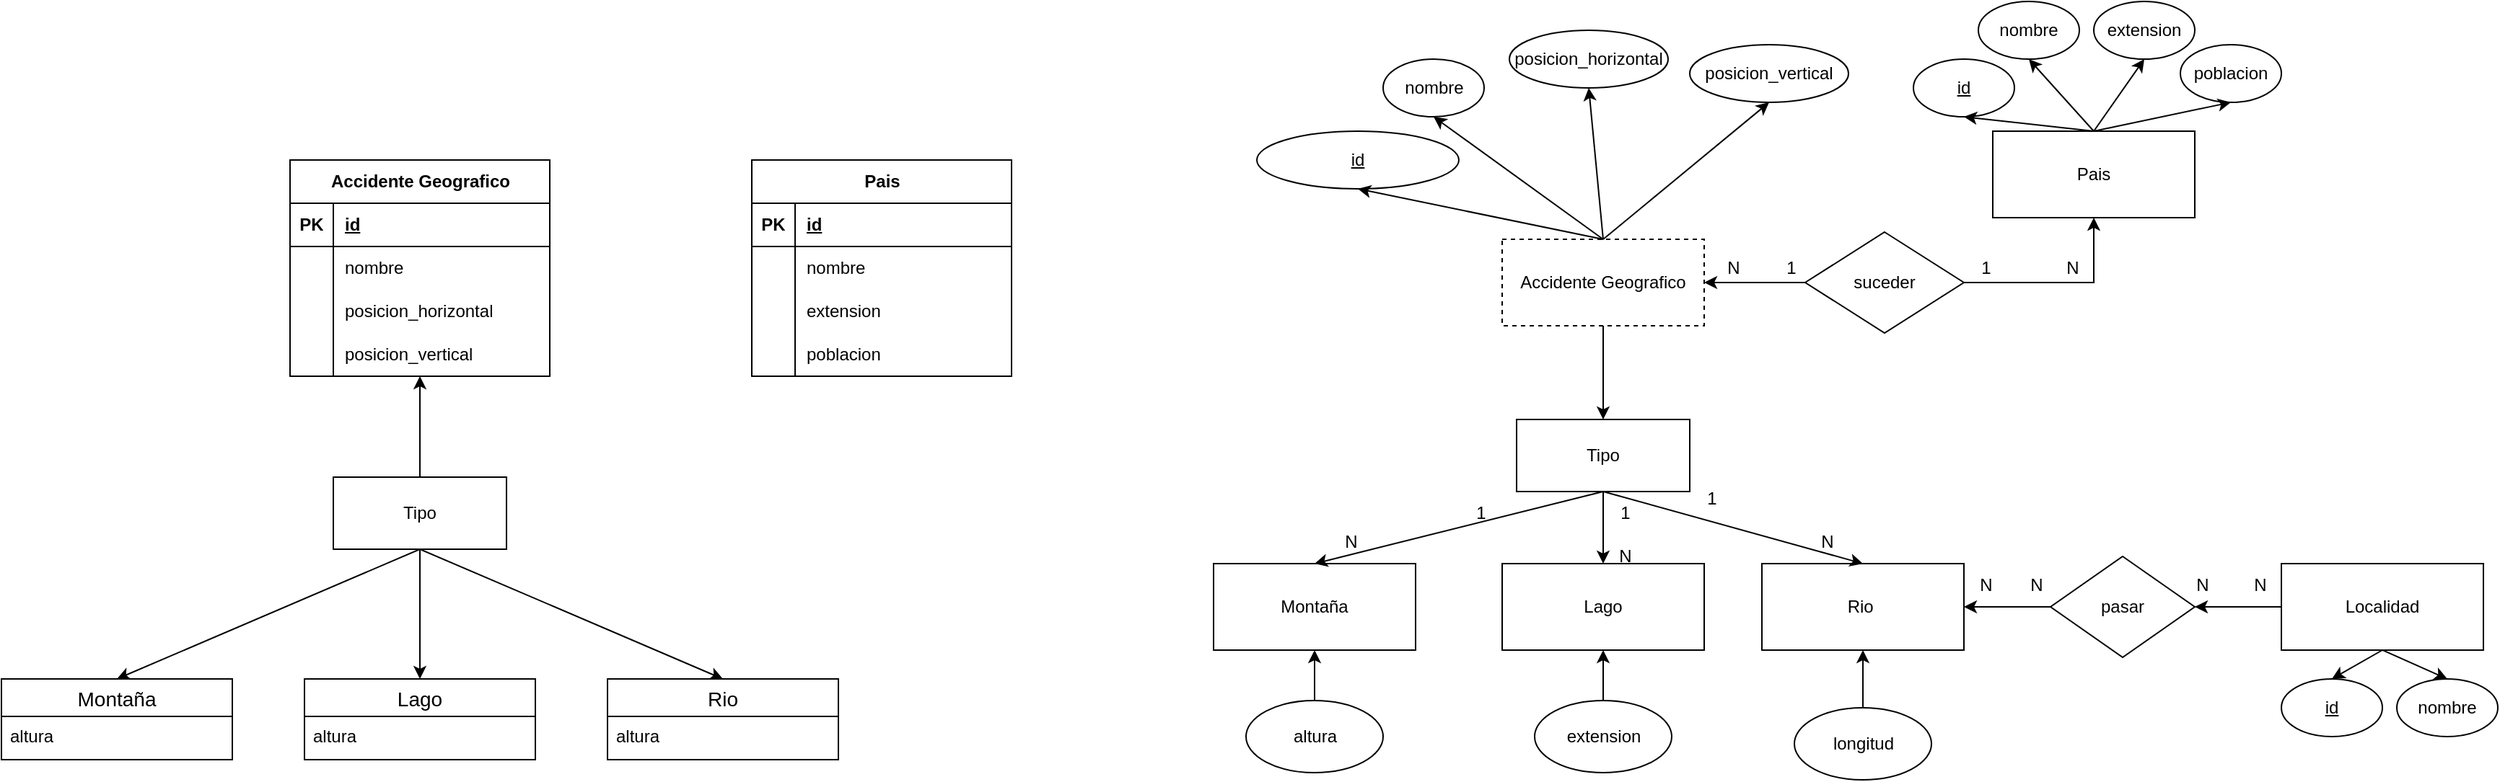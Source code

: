 <mxfile version="22.0.4" type="github">
  <diagram id="R2lEEEUBdFMjLlhIrx00" name="Page-1">
    <mxGraphModel dx="3374" dy="790" grid="1" gridSize="10" guides="1" tooltips="1" connect="1" arrows="1" fold="1" page="1" pageScale="1" pageWidth="850" pageHeight="1100" math="0" shadow="0" extFonts="Permanent Marker^https://fonts.googleapis.com/css?family=Permanent+Marker">
      <root>
        <mxCell id="0" />
        <mxCell id="1" parent="0" />
        <mxCell id="1NhOonn5GkANiXKk_Qiq-1" style="edgeStyle=orthogonalEdgeStyle;rounded=0;orthogonalLoop=1;jettySize=auto;html=1;exitX=0.5;exitY=1;exitDx=0;exitDy=0;entryX=0.5;entryY=0;entryDx=0;entryDy=0;" parent="1" source="4uOpSv_W2-PF2tA6NTpi-1" target="EjmE4dH1lIwyOp4UtHEW-4" edge="1">
          <mxGeometry relative="1" as="geometry" />
        </mxCell>
        <mxCell id="4uOpSv_W2-PF2tA6NTpi-1" value="Accidente Geografico" style="rounded=0;whiteSpace=wrap;html=1;dashed=1;" parent="1" vertex="1">
          <mxGeometry x="160" y="255" width="140" height="60" as="geometry" />
        </mxCell>
        <mxCell id="4uOpSv_W2-PF2tA6NTpi-2" value="Rio&amp;nbsp;" style="rounded=0;whiteSpace=wrap;html=1;" parent="1" vertex="1">
          <mxGeometry x="340" y="480" width="140" height="60" as="geometry" />
        </mxCell>
        <mxCell id="4uOpSv_W2-PF2tA6NTpi-3" value="Montaña" style="rounded=0;whiteSpace=wrap;html=1;" parent="1" vertex="1">
          <mxGeometry x="-40" y="480" width="140" height="60" as="geometry" />
        </mxCell>
        <mxCell id="4uOpSv_W2-PF2tA6NTpi-4" value="Lago" style="rounded=0;whiteSpace=wrap;html=1;" parent="1" vertex="1">
          <mxGeometry x="160" y="480" width="140" height="60" as="geometry" />
        </mxCell>
        <mxCell id="4uOpSv_W2-PF2tA6NTpi-5" value="Pais" style="rounded=0;whiteSpace=wrap;html=1;" parent="1" vertex="1">
          <mxGeometry x="500" y="180" width="140" height="60" as="geometry" />
        </mxCell>
        <mxCell id="tsfNERHpn_VP2_g6AmmE-14" style="edgeStyle=none;rounded=0;orthogonalLoop=1;jettySize=auto;html=1;entryX=0.5;entryY=0;entryDx=0;entryDy=0;exitX=0.5;exitY=1;exitDx=0;exitDy=0;" parent="1" source="4uOpSv_W2-PF2tA6NTpi-6" target="mxg-TxZ9sZ4uAO5AqshJ-2" edge="1">
          <mxGeometry relative="1" as="geometry" />
        </mxCell>
        <mxCell id="tsfNERHpn_VP2_g6AmmE-15" style="edgeStyle=none;rounded=0;orthogonalLoop=1;jettySize=auto;html=1;entryX=0.5;entryY=0;entryDx=0;entryDy=0;exitX=0.5;exitY=1;exitDx=0;exitDy=0;" parent="1" source="4uOpSv_W2-PF2tA6NTpi-6" target="mxg-TxZ9sZ4uAO5AqshJ-11" edge="1">
          <mxGeometry relative="1" as="geometry" />
        </mxCell>
        <mxCell id="EjmE4dH1lIwyOp4UtHEW-14" style="edgeStyle=orthogonalEdgeStyle;rounded=0;orthogonalLoop=1;jettySize=auto;html=1;exitX=0;exitY=0.5;exitDx=0;exitDy=0;entryX=1;entryY=0.5;entryDx=0;entryDy=0;" parent="1" source="4uOpSv_W2-PF2tA6NTpi-6" target="EjmE4dH1lIwyOp4UtHEW-13" edge="1">
          <mxGeometry relative="1" as="geometry" />
        </mxCell>
        <mxCell id="4uOpSv_W2-PF2tA6NTpi-6" value="Localidad" style="rounded=0;whiteSpace=wrap;html=1;" parent="1" vertex="1">
          <mxGeometry x="700" y="480" width="140" height="60" as="geometry" />
        </mxCell>
        <mxCell id="mxg-TxZ9sZ4uAO5AqshJ-1" value="id" style="ellipse;whiteSpace=wrap;html=1;fontStyle=4" parent="1" vertex="1">
          <mxGeometry x="-10" y="180" width="140" height="40" as="geometry" />
        </mxCell>
        <mxCell id="mxg-TxZ9sZ4uAO5AqshJ-2" value="id" style="ellipse;whiteSpace=wrap;html=1;fontStyle=4" parent="1" vertex="1">
          <mxGeometry x="700" y="560" width="70" height="40" as="geometry" />
        </mxCell>
        <mxCell id="F3z6AzstkubYrRuGhhqp-1" value="longitud" style="ellipse;whiteSpace=wrap;html=1;" parent="1" vertex="1">
          <mxGeometry x="362.5" y="580" width="95" height="50" as="geometry" />
        </mxCell>
        <mxCell id="mxg-TxZ9sZ4uAO5AqshJ-4" value="id" style="ellipse;whiteSpace=wrap;html=1;fontStyle=4" parent="1" vertex="1">
          <mxGeometry x="445" y="130" width="70" height="40" as="geometry" />
        </mxCell>
        <mxCell id="F3z6AzstkubYrRuGhhqp-2" value="altura" style="ellipse;whiteSpace=wrap;html=1;" parent="1" vertex="1">
          <mxGeometry x="-17.5" y="575" width="95" height="50" as="geometry" />
        </mxCell>
        <mxCell id="mxg-TxZ9sZ4uAO5AqshJ-5" value="&lt;div&gt;nombre&lt;/div&gt;" style="ellipse;whiteSpace=wrap;html=1;fontStyle=0" parent="1" vertex="1">
          <mxGeometry x="77.5" y="130" width="70" height="40" as="geometry" />
        </mxCell>
        <mxCell id="mxg-TxZ9sZ4uAO5AqshJ-6" value="posicion_horizontal" style="ellipse;whiteSpace=wrap;html=1;fontStyle=0" parent="1" vertex="1">
          <mxGeometry x="165" y="110" width="110" height="40" as="geometry" />
        </mxCell>
        <mxCell id="F3z6AzstkubYrRuGhhqp-3" value="extension" style="ellipse;whiteSpace=wrap;html=1;" parent="1" vertex="1">
          <mxGeometry x="182.5" y="575" width="95" height="50" as="geometry" />
        </mxCell>
        <mxCell id="mxg-TxZ9sZ4uAO5AqshJ-7" value="posicion_vertical" style="ellipse;whiteSpace=wrap;html=1;fontStyle=0" parent="1" vertex="1">
          <mxGeometry x="290" y="120" width="110" height="40" as="geometry" />
        </mxCell>
        <mxCell id="mxg-TxZ9sZ4uAO5AqshJ-8" value="nombre" style="ellipse;whiteSpace=wrap;html=1;fontStyle=0" parent="1" vertex="1">
          <mxGeometry x="490" y="90" width="70" height="40" as="geometry" />
        </mxCell>
        <mxCell id="mxg-TxZ9sZ4uAO5AqshJ-9" value="extension" style="ellipse;whiteSpace=wrap;html=1;fontStyle=0" parent="1" vertex="1">
          <mxGeometry x="570" y="90" width="70" height="40" as="geometry" />
        </mxCell>
        <mxCell id="mxg-TxZ9sZ4uAO5AqshJ-10" value="&lt;div&gt;poblacion&lt;/div&gt;" style="ellipse;whiteSpace=wrap;html=1;fontStyle=0" parent="1" vertex="1">
          <mxGeometry x="630" y="120" width="70" height="40" as="geometry" />
        </mxCell>
        <mxCell id="mxg-TxZ9sZ4uAO5AqshJ-11" value="nombre" style="ellipse;whiteSpace=wrap;html=1;fontStyle=0" parent="1" vertex="1">
          <mxGeometry x="780" y="560" width="70" height="40" as="geometry" />
        </mxCell>
        <mxCell id="mxg-TxZ9sZ4uAO5AqshJ-15" value="suceder" style="rhombus;whiteSpace=wrap;html=1;" parent="1" vertex="1">
          <mxGeometry x="370" y="250" width="110" height="70" as="geometry" />
        </mxCell>
        <mxCell id="mxg-TxZ9sZ4uAO5AqshJ-16" style="edgeStyle=orthogonalEdgeStyle;rounded=0;orthogonalLoop=1;jettySize=auto;html=1;entryX=1;entryY=0.5;entryDx=0;entryDy=0;" parent="1" source="mxg-TxZ9sZ4uAO5AqshJ-15" target="4uOpSv_W2-PF2tA6NTpi-1" edge="1">
          <mxGeometry relative="1" as="geometry" />
        </mxCell>
        <mxCell id="mxg-TxZ9sZ4uAO5AqshJ-17" style="edgeStyle=orthogonalEdgeStyle;rounded=0;orthogonalLoop=1;jettySize=auto;html=1;entryX=0.5;entryY=1;entryDx=0;entryDy=0;" parent="1" source="mxg-TxZ9sZ4uAO5AqshJ-15" target="4uOpSv_W2-PF2tA6NTpi-5" edge="1">
          <mxGeometry relative="1" as="geometry">
            <mxPoint x="512" y="241" as="targetPoint" />
          </mxGeometry>
        </mxCell>
        <mxCell id="mxg-TxZ9sZ4uAO5AqshJ-22" value="&lt;div&gt;N&lt;/div&gt;" style="text;html=1;align=center;verticalAlign=middle;resizable=0;points=[];autosize=1;strokeColor=none;fillColor=none;" parent="1" vertex="1">
          <mxGeometry x="540" y="260" width="30" height="30" as="geometry" />
        </mxCell>
        <mxCell id="tsfNERHpn_VP2_g6AmmE-4" style="rounded=0;orthogonalLoop=1;jettySize=auto;html=1;entryX=0.5;entryY=1;entryDx=0;entryDy=0;exitX=0.5;exitY=0;exitDx=0;exitDy=0;" parent="1" source="F3z6AzstkubYrRuGhhqp-1" target="4uOpSv_W2-PF2tA6NTpi-2" edge="1">
          <mxGeometry relative="1" as="geometry">
            <mxPoint x="-325" y="635" as="sourcePoint" />
            <mxPoint x="-245" y="570" as="targetPoint" />
          </mxGeometry>
        </mxCell>
        <mxCell id="mxg-TxZ9sZ4uAO5AqshJ-24" value="N" style="text;html=1;align=center;verticalAlign=middle;resizable=0;points=[];autosize=1;strokeColor=none;fillColor=none;" parent="1" vertex="1">
          <mxGeometry x="305" y="260" width="30" height="30" as="geometry" />
        </mxCell>
        <mxCell id="tsfNERHpn_VP2_g6AmmE-5" style="rounded=0;orthogonalLoop=1;jettySize=auto;html=1;entryX=0.5;entryY=1;entryDx=0;entryDy=0;exitX=0.5;exitY=0;exitDx=0;exitDy=0;" parent="1" source="F3z6AzstkubYrRuGhhqp-2" target="4uOpSv_W2-PF2tA6NTpi-3" edge="1">
          <mxGeometry relative="1" as="geometry">
            <mxPoint x="-315" y="645" as="sourcePoint" />
            <mxPoint x="75" y="540" as="targetPoint" />
          </mxGeometry>
        </mxCell>
        <mxCell id="tsfNERHpn_VP2_g6AmmE-8" style="rounded=0;orthogonalLoop=1;jettySize=auto;html=1;entryX=0.5;entryY=1;entryDx=0;entryDy=0;exitX=0.5;exitY=0;exitDx=0;exitDy=0;" parent="1" source="F3z6AzstkubYrRuGhhqp-3" target="4uOpSv_W2-PF2tA6NTpi-4" edge="1">
          <mxGeometry relative="1" as="geometry">
            <mxPoint x="-285" y="675" as="sourcePoint" />
            <mxPoint x="-205" y="610" as="targetPoint" />
          </mxGeometry>
        </mxCell>
        <mxCell id="tsfNERHpn_VP2_g6AmmE-19" style="edgeStyle=none;rounded=0;orthogonalLoop=1;jettySize=auto;html=1;entryX=0.5;entryY=1;entryDx=0;entryDy=0;exitX=0.5;exitY=0;exitDx=0;exitDy=0;" parent="1" source="4uOpSv_W2-PF2tA6NTpi-5" target="mxg-TxZ9sZ4uAO5AqshJ-4" edge="1">
          <mxGeometry relative="1" as="geometry">
            <mxPoint x="1080" y="280" as="sourcePoint" />
            <mxPoint x="1080" y="240" as="targetPoint" />
          </mxGeometry>
        </mxCell>
        <mxCell id="tsfNERHpn_VP2_g6AmmE-20" style="edgeStyle=none;rounded=0;orthogonalLoop=1;jettySize=auto;html=1;entryX=0.5;entryY=1;entryDx=0;entryDy=0;exitX=0.5;exitY=0;exitDx=0;exitDy=0;" parent="1" source="4uOpSv_W2-PF2tA6NTpi-5" target="mxg-TxZ9sZ4uAO5AqshJ-8" edge="1">
          <mxGeometry relative="1" as="geometry">
            <mxPoint x="1090" y="290" as="sourcePoint" />
            <mxPoint x="1090" y="250" as="targetPoint" />
          </mxGeometry>
        </mxCell>
        <mxCell id="tsfNERHpn_VP2_g6AmmE-21" style="edgeStyle=none;rounded=0;orthogonalLoop=1;jettySize=auto;html=1;entryX=0.5;entryY=1;entryDx=0;entryDy=0;exitX=0.5;exitY=0;exitDx=0;exitDy=0;" parent="1" source="4uOpSv_W2-PF2tA6NTpi-5" target="mxg-TxZ9sZ4uAO5AqshJ-9" edge="1">
          <mxGeometry relative="1" as="geometry">
            <mxPoint x="1100" y="300" as="sourcePoint" />
            <mxPoint x="1100" y="260" as="targetPoint" />
          </mxGeometry>
        </mxCell>
        <mxCell id="tsfNERHpn_VP2_g6AmmE-22" style="edgeStyle=none;rounded=0;orthogonalLoop=1;jettySize=auto;html=1;entryX=0.5;entryY=1;entryDx=0;entryDy=0;exitX=0.5;exitY=0;exitDx=0;exitDy=0;" parent="1" source="4uOpSv_W2-PF2tA6NTpi-5" target="mxg-TxZ9sZ4uAO5AqshJ-10" edge="1">
          <mxGeometry relative="1" as="geometry">
            <mxPoint x="1110" y="310" as="sourcePoint" />
            <mxPoint x="1110" y="270" as="targetPoint" />
          </mxGeometry>
        </mxCell>
        <mxCell id="tsfNERHpn_VP2_g6AmmE-23" style="edgeStyle=none;rounded=0;orthogonalLoop=1;jettySize=auto;html=1;entryX=0.5;entryY=1;entryDx=0;entryDy=0;exitX=0.5;exitY=0;exitDx=0;exitDy=0;" parent="1" source="4uOpSv_W2-PF2tA6NTpi-1" target="mxg-TxZ9sZ4uAO5AqshJ-1" edge="1">
          <mxGeometry relative="1" as="geometry">
            <mxPoint x="1120" y="320" as="sourcePoint" />
            <mxPoint x="1120" y="280" as="targetPoint" />
          </mxGeometry>
        </mxCell>
        <mxCell id="tsfNERHpn_VP2_g6AmmE-25" style="edgeStyle=none;rounded=0;orthogonalLoop=1;jettySize=auto;html=1;entryX=0.5;entryY=1;entryDx=0;entryDy=0;exitX=0.5;exitY=0;exitDx=0;exitDy=0;" parent="1" source="4uOpSv_W2-PF2tA6NTpi-1" target="mxg-TxZ9sZ4uAO5AqshJ-5" edge="1">
          <mxGeometry relative="1" as="geometry">
            <mxPoint x="580" y="190" as="sourcePoint" />
            <mxPoint x="490" y="180" as="targetPoint" />
          </mxGeometry>
        </mxCell>
        <mxCell id="tsfNERHpn_VP2_g6AmmE-26" style="edgeStyle=none;rounded=0;orthogonalLoop=1;jettySize=auto;html=1;entryX=0.5;entryY=1;entryDx=0;entryDy=0;exitX=0.5;exitY=0;exitDx=0;exitDy=0;" parent="1" source="4uOpSv_W2-PF2tA6NTpi-1" target="mxg-TxZ9sZ4uAO5AqshJ-6" edge="1">
          <mxGeometry relative="1" as="geometry">
            <mxPoint x="590" y="200" as="sourcePoint" />
            <mxPoint x="500" y="190" as="targetPoint" />
          </mxGeometry>
        </mxCell>
        <mxCell id="tsfNERHpn_VP2_g6AmmE-28" style="edgeStyle=none;rounded=0;orthogonalLoop=1;jettySize=auto;html=1;entryX=0.5;entryY=1;entryDx=0;entryDy=0;exitX=0.5;exitY=0;exitDx=0;exitDy=0;" parent="1" source="4uOpSv_W2-PF2tA6NTpi-1" target="mxg-TxZ9sZ4uAO5AqshJ-7" edge="1">
          <mxGeometry relative="1" as="geometry">
            <mxPoint x="600" y="210" as="sourcePoint" />
            <mxPoint x="510" y="200" as="targetPoint" />
          </mxGeometry>
        </mxCell>
        <mxCell id="tsfNERHpn_VP2_g6AmmE-30" style="edgeStyle=none;rounded=0;orthogonalLoop=1;jettySize=auto;html=1;entryX=0.5;entryY=0;entryDx=0;entryDy=0;exitX=0.5;exitY=1;exitDx=0;exitDy=0;" parent="1" source="EjmE4dH1lIwyOp4UtHEW-4" target="4uOpSv_W2-PF2tA6NTpi-4" edge="1">
          <mxGeometry relative="1" as="geometry">
            <mxPoint x="230" y="440" as="sourcePoint" />
            <mxPoint x="470" y="490" as="targetPoint" />
          </mxGeometry>
        </mxCell>
        <mxCell id="CtJAn5GtwlayB9QE_s33-6" value="N" style="text;html=1;align=center;verticalAlign=middle;resizable=0;points=[];autosize=1;strokeColor=none;fillColor=none;" parent="1" vertex="1">
          <mxGeometry x="40" y="450" width="30" height="30" as="geometry" />
        </mxCell>
        <mxCell id="CtJAn5GtwlayB9QE_s33-7" value="N" style="text;html=1;align=center;verticalAlign=middle;resizable=0;points=[];autosize=1;strokeColor=none;fillColor=none;" parent="1" vertex="1">
          <mxGeometry x="230" y="460" width="30" height="30" as="geometry" />
        </mxCell>
        <mxCell id="CtJAn5GtwlayB9QE_s33-8" value="N" style="text;html=1;align=center;verticalAlign=middle;resizable=0;points=[];autosize=1;strokeColor=none;fillColor=none;" parent="1" vertex="1">
          <mxGeometry x="370" y="450" width="30" height="30" as="geometry" />
        </mxCell>
        <mxCell id="CtJAn5GtwlayB9QE_s33-9" value="1" style="text;html=1;align=center;verticalAlign=middle;resizable=0;points=[];autosize=1;strokeColor=none;fillColor=none;" parent="1" vertex="1">
          <mxGeometry x="480" y="260" width="30" height="30" as="geometry" />
        </mxCell>
        <mxCell id="CtJAn5GtwlayB9QE_s33-10" value="1" style="text;html=1;align=center;verticalAlign=middle;resizable=0;points=[];autosize=1;strokeColor=none;fillColor=none;" parent="1" vertex="1">
          <mxGeometry x="345" y="260" width="30" height="30" as="geometry" />
        </mxCell>
        <mxCell id="CtJAn5GtwlayB9QE_s33-12" value="1" style="text;html=1;align=center;verticalAlign=middle;resizable=0;points=[];autosize=1;strokeColor=none;fillColor=none;" parent="1" vertex="1">
          <mxGeometry x="130" y="430" width="30" height="30" as="geometry" />
        </mxCell>
        <mxCell id="I-bC4B51rT9jSOVttmfx-5" value="1" style="text;html=1;align=center;verticalAlign=middle;resizable=0;points=[];autosize=1;strokeColor=none;fillColor=none;" parent="1" vertex="1">
          <mxGeometry x="230" y="430" width="30" height="30" as="geometry" />
        </mxCell>
        <mxCell id="I-bC4B51rT9jSOVttmfx-6" value="1" style="text;html=1;align=center;verticalAlign=middle;resizable=0;points=[];autosize=1;strokeColor=none;fillColor=none;" parent="1" vertex="1">
          <mxGeometry x="290" y="420" width="30" height="30" as="geometry" />
        </mxCell>
        <mxCell id="EjmE4dH1lIwyOp4UtHEW-7" style="rounded=0;orthogonalLoop=1;jettySize=auto;html=1;exitX=0.5;exitY=1;exitDx=0;exitDy=0;entryX=0.5;entryY=0;entryDx=0;entryDy=0;" parent="1" source="EjmE4dH1lIwyOp4UtHEW-4" target="4uOpSv_W2-PF2tA6NTpi-2" edge="1">
          <mxGeometry relative="1" as="geometry" />
        </mxCell>
        <mxCell id="EjmE4dH1lIwyOp4UtHEW-8" style="rounded=0;orthogonalLoop=1;jettySize=auto;html=1;entryX=0.5;entryY=0;entryDx=0;entryDy=0;exitX=0.5;exitY=1;exitDx=0;exitDy=0;" parent="1" source="EjmE4dH1lIwyOp4UtHEW-4" target="4uOpSv_W2-PF2tA6NTpi-3" edge="1">
          <mxGeometry relative="1" as="geometry">
            <mxPoint x="90" y="460" as="targetPoint" />
          </mxGeometry>
        </mxCell>
        <mxCell id="EjmE4dH1lIwyOp4UtHEW-4" value="Tipo" style="rounded=0;whiteSpace=wrap;html=1;" parent="1" vertex="1">
          <mxGeometry x="170" y="380" width="120" height="50" as="geometry" />
        </mxCell>
        <mxCell id="EjmE4dH1lIwyOp4UtHEW-15" value="" style="edgeStyle=orthogonalEdgeStyle;rounded=0;orthogonalLoop=1;jettySize=auto;html=1;" parent="1" source="EjmE4dH1lIwyOp4UtHEW-13" target="4uOpSv_W2-PF2tA6NTpi-2" edge="1">
          <mxGeometry relative="1" as="geometry" />
        </mxCell>
        <mxCell id="EjmE4dH1lIwyOp4UtHEW-13" value="pasar" style="rhombus;whiteSpace=wrap;html=1;" parent="1" vertex="1">
          <mxGeometry x="540" y="475" width="100" height="70" as="geometry" />
        </mxCell>
        <mxCell id="EjmE4dH1lIwyOp4UtHEW-16" value="&lt;div&gt;N&lt;/div&gt;" style="text;html=1;align=center;verticalAlign=middle;resizable=0;points=[];autosize=1;strokeColor=none;fillColor=none;" parent="1" vertex="1">
          <mxGeometry x="480" y="480" width="30" height="30" as="geometry" />
        </mxCell>
        <mxCell id="EjmE4dH1lIwyOp4UtHEW-17" value="&lt;div&gt;N&lt;/div&gt;" style="text;html=1;align=center;verticalAlign=middle;resizable=0;points=[];autosize=1;strokeColor=none;fillColor=none;" parent="1" vertex="1">
          <mxGeometry x="515" y="480" width="30" height="30" as="geometry" />
        </mxCell>
        <mxCell id="EjmE4dH1lIwyOp4UtHEW-18" value="&lt;div&gt;N&lt;/div&gt;" style="text;html=1;align=center;verticalAlign=middle;resizable=0;points=[];autosize=1;strokeColor=none;fillColor=none;" parent="1" vertex="1">
          <mxGeometry x="670" y="480" width="30" height="30" as="geometry" />
        </mxCell>
        <mxCell id="EjmE4dH1lIwyOp4UtHEW-19" value="&lt;div&gt;N&lt;/div&gt;" style="text;html=1;align=center;verticalAlign=middle;resizable=0;points=[];autosize=1;strokeColor=none;fillColor=none;" parent="1" vertex="1">
          <mxGeometry x="630" y="480" width="30" height="30" as="geometry" />
        </mxCell>
        <mxCell id="SAZRf4_hv-ju8Bly9uFy-1" value="Accidente Geografico" style="shape=table;startSize=30;container=1;collapsible=1;childLayout=tableLayout;fixedRows=1;rowLines=0;fontStyle=1;align=center;resizeLast=1;html=1;" vertex="1" parent="1">
          <mxGeometry x="-680" y="200" width="180" height="150" as="geometry" />
        </mxCell>
        <mxCell id="SAZRf4_hv-ju8Bly9uFy-2" value="" style="shape=tableRow;horizontal=0;startSize=0;swimlaneHead=0;swimlaneBody=0;fillColor=none;collapsible=0;dropTarget=0;points=[[0,0.5],[1,0.5]];portConstraint=eastwest;top=0;left=0;right=0;bottom=1;" vertex="1" parent="SAZRf4_hv-ju8Bly9uFy-1">
          <mxGeometry y="30" width="180" height="30" as="geometry" />
        </mxCell>
        <mxCell id="SAZRf4_hv-ju8Bly9uFy-3" value="PK" style="shape=partialRectangle;connectable=0;fillColor=none;top=0;left=0;bottom=0;right=0;fontStyle=1;overflow=hidden;whiteSpace=wrap;html=1;" vertex="1" parent="SAZRf4_hv-ju8Bly9uFy-2">
          <mxGeometry width="30" height="30" as="geometry">
            <mxRectangle width="30" height="30" as="alternateBounds" />
          </mxGeometry>
        </mxCell>
        <mxCell id="SAZRf4_hv-ju8Bly9uFy-4" value="id" style="shape=partialRectangle;connectable=0;fillColor=none;top=0;left=0;bottom=0;right=0;align=left;spacingLeft=6;fontStyle=5;overflow=hidden;whiteSpace=wrap;html=1;" vertex="1" parent="SAZRf4_hv-ju8Bly9uFy-2">
          <mxGeometry x="30" width="150" height="30" as="geometry">
            <mxRectangle width="150" height="30" as="alternateBounds" />
          </mxGeometry>
        </mxCell>
        <mxCell id="SAZRf4_hv-ju8Bly9uFy-5" value="" style="shape=tableRow;horizontal=0;startSize=0;swimlaneHead=0;swimlaneBody=0;fillColor=none;collapsible=0;dropTarget=0;points=[[0,0.5],[1,0.5]];portConstraint=eastwest;top=0;left=0;right=0;bottom=0;" vertex="1" parent="SAZRf4_hv-ju8Bly9uFy-1">
          <mxGeometry y="60" width="180" height="30" as="geometry" />
        </mxCell>
        <mxCell id="SAZRf4_hv-ju8Bly9uFy-6" value="" style="shape=partialRectangle;connectable=0;fillColor=none;top=0;left=0;bottom=0;right=0;editable=1;overflow=hidden;whiteSpace=wrap;html=1;" vertex="1" parent="SAZRf4_hv-ju8Bly9uFy-5">
          <mxGeometry width="30" height="30" as="geometry">
            <mxRectangle width="30" height="30" as="alternateBounds" />
          </mxGeometry>
        </mxCell>
        <mxCell id="SAZRf4_hv-ju8Bly9uFy-7" value="nombre" style="shape=partialRectangle;connectable=0;fillColor=none;top=0;left=0;bottom=0;right=0;align=left;spacingLeft=6;overflow=hidden;whiteSpace=wrap;html=1;" vertex="1" parent="SAZRf4_hv-ju8Bly9uFy-5">
          <mxGeometry x="30" width="150" height="30" as="geometry">
            <mxRectangle width="150" height="30" as="alternateBounds" />
          </mxGeometry>
        </mxCell>
        <mxCell id="SAZRf4_hv-ju8Bly9uFy-8" value="" style="shape=tableRow;horizontal=0;startSize=0;swimlaneHead=0;swimlaneBody=0;fillColor=none;collapsible=0;dropTarget=0;points=[[0,0.5],[1,0.5]];portConstraint=eastwest;top=0;left=0;right=0;bottom=0;" vertex="1" parent="SAZRf4_hv-ju8Bly9uFy-1">
          <mxGeometry y="90" width="180" height="30" as="geometry" />
        </mxCell>
        <mxCell id="SAZRf4_hv-ju8Bly9uFy-9" value="" style="shape=partialRectangle;connectable=0;fillColor=none;top=0;left=0;bottom=0;right=0;editable=1;overflow=hidden;whiteSpace=wrap;html=1;" vertex="1" parent="SAZRf4_hv-ju8Bly9uFy-8">
          <mxGeometry width="30" height="30" as="geometry">
            <mxRectangle width="30" height="30" as="alternateBounds" />
          </mxGeometry>
        </mxCell>
        <mxCell id="SAZRf4_hv-ju8Bly9uFy-10" value="posicion_horizontal" style="shape=partialRectangle;connectable=0;fillColor=none;top=0;left=0;bottom=0;right=0;align=left;spacingLeft=6;overflow=hidden;whiteSpace=wrap;html=1;" vertex="1" parent="SAZRf4_hv-ju8Bly9uFy-8">
          <mxGeometry x="30" width="150" height="30" as="geometry">
            <mxRectangle width="150" height="30" as="alternateBounds" />
          </mxGeometry>
        </mxCell>
        <mxCell id="SAZRf4_hv-ju8Bly9uFy-11" value="" style="shape=tableRow;horizontal=0;startSize=0;swimlaneHead=0;swimlaneBody=0;fillColor=none;collapsible=0;dropTarget=0;points=[[0,0.5],[1,0.5]];portConstraint=eastwest;top=0;left=0;right=0;bottom=0;" vertex="1" parent="SAZRf4_hv-ju8Bly9uFy-1">
          <mxGeometry y="120" width="180" height="30" as="geometry" />
        </mxCell>
        <mxCell id="SAZRf4_hv-ju8Bly9uFy-12" value="" style="shape=partialRectangle;connectable=0;fillColor=none;top=0;left=0;bottom=0;right=0;editable=1;overflow=hidden;whiteSpace=wrap;html=1;" vertex="1" parent="SAZRf4_hv-ju8Bly9uFy-11">
          <mxGeometry width="30" height="30" as="geometry">
            <mxRectangle width="30" height="30" as="alternateBounds" />
          </mxGeometry>
        </mxCell>
        <mxCell id="SAZRf4_hv-ju8Bly9uFy-13" value="posicion_vertical" style="shape=partialRectangle;connectable=0;fillColor=none;top=0;left=0;bottom=0;right=0;align=left;spacingLeft=6;overflow=hidden;whiteSpace=wrap;html=1;" vertex="1" parent="SAZRf4_hv-ju8Bly9uFy-11">
          <mxGeometry x="30" width="150" height="30" as="geometry">
            <mxRectangle width="150" height="30" as="alternateBounds" />
          </mxGeometry>
        </mxCell>
        <mxCell id="SAZRf4_hv-ju8Bly9uFy-14" value="Pais" style="shape=table;startSize=30;container=1;collapsible=1;childLayout=tableLayout;fixedRows=1;rowLines=0;fontStyle=1;align=center;resizeLast=1;html=1;" vertex="1" parent="1">
          <mxGeometry x="-360" y="200" width="180" height="150" as="geometry" />
        </mxCell>
        <mxCell id="SAZRf4_hv-ju8Bly9uFy-15" value="" style="shape=tableRow;horizontal=0;startSize=0;swimlaneHead=0;swimlaneBody=0;fillColor=none;collapsible=0;dropTarget=0;points=[[0,0.5],[1,0.5]];portConstraint=eastwest;top=0;left=0;right=0;bottom=1;" vertex="1" parent="SAZRf4_hv-ju8Bly9uFy-14">
          <mxGeometry y="30" width="180" height="30" as="geometry" />
        </mxCell>
        <mxCell id="SAZRf4_hv-ju8Bly9uFy-16" value="PK" style="shape=partialRectangle;connectable=0;fillColor=none;top=0;left=0;bottom=0;right=0;fontStyle=1;overflow=hidden;whiteSpace=wrap;html=1;" vertex="1" parent="SAZRf4_hv-ju8Bly9uFy-15">
          <mxGeometry width="30" height="30" as="geometry">
            <mxRectangle width="30" height="30" as="alternateBounds" />
          </mxGeometry>
        </mxCell>
        <mxCell id="SAZRf4_hv-ju8Bly9uFy-17" value="id" style="shape=partialRectangle;connectable=0;fillColor=none;top=0;left=0;bottom=0;right=0;align=left;spacingLeft=6;fontStyle=5;overflow=hidden;whiteSpace=wrap;html=1;" vertex="1" parent="SAZRf4_hv-ju8Bly9uFy-15">
          <mxGeometry x="30" width="150" height="30" as="geometry">
            <mxRectangle width="150" height="30" as="alternateBounds" />
          </mxGeometry>
        </mxCell>
        <mxCell id="SAZRf4_hv-ju8Bly9uFy-18" value="" style="shape=tableRow;horizontal=0;startSize=0;swimlaneHead=0;swimlaneBody=0;fillColor=none;collapsible=0;dropTarget=0;points=[[0,0.5],[1,0.5]];portConstraint=eastwest;top=0;left=0;right=0;bottom=0;" vertex="1" parent="SAZRf4_hv-ju8Bly9uFy-14">
          <mxGeometry y="60" width="180" height="30" as="geometry" />
        </mxCell>
        <mxCell id="SAZRf4_hv-ju8Bly9uFy-19" value="" style="shape=partialRectangle;connectable=0;fillColor=none;top=0;left=0;bottom=0;right=0;editable=1;overflow=hidden;whiteSpace=wrap;html=1;" vertex="1" parent="SAZRf4_hv-ju8Bly9uFy-18">
          <mxGeometry width="30" height="30" as="geometry">
            <mxRectangle width="30" height="30" as="alternateBounds" />
          </mxGeometry>
        </mxCell>
        <mxCell id="SAZRf4_hv-ju8Bly9uFy-20" value="nombre" style="shape=partialRectangle;connectable=0;fillColor=none;top=0;left=0;bottom=0;right=0;align=left;spacingLeft=6;overflow=hidden;whiteSpace=wrap;html=1;" vertex="1" parent="SAZRf4_hv-ju8Bly9uFy-18">
          <mxGeometry x="30" width="150" height="30" as="geometry">
            <mxRectangle width="150" height="30" as="alternateBounds" />
          </mxGeometry>
        </mxCell>
        <mxCell id="SAZRf4_hv-ju8Bly9uFy-21" value="" style="shape=tableRow;horizontal=0;startSize=0;swimlaneHead=0;swimlaneBody=0;fillColor=none;collapsible=0;dropTarget=0;points=[[0,0.5],[1,0.5]];portConstraint=eastwest;top=0;left=0;right=0;bottom=0;" vertex="1" parent="SAZRf4_hv-ju8Bly9uFy-14">
          <mxGeometry y="90" width="180" height="30" as="geometry" />
        </mxCell>
        <mxCell id="SAZRf4_hv-ju8Bly9uFy-22" value="" style="shape=partialRectangle;connectable=0;fillColor=none;top=0;left=0;bottom=0;right=0;editable=1;overflow=hidden;whiteSpace=wrap;html=1;" vertex="1" parent="SAZRf4_hv-ju8Bly9uFy-21">
          <mxGeometry width="30" height="30" as="geometry">
            <mxRectangle width="30" height="30" as="alternateBounds" />
          </mxGeometry>
        </mxCell>
        <mxCell id="SAZRf4_hv-ju8Bly9uFy-23" value="extension" style="shape=partialRectangle;connectable=0;fillColor=none;top=0;left=0;bottom=0;right=0;align=left;spacingLeft=6;overflow=hidden;whiteSpace=wrap;html=1;" vertex="1" parent="SAZRf4_hv-ju8Bly9uFy-21">
          <mxGeometry x="30" width="150" height="30" as="geometry">
            <mxRectangle width="150" height="30" as="alternateBounds" />
          </mxGeometry>
        </mxCell>
        <mxCell id="SAZRf4_hv-ju8Bly9uFy-24" value="" style="shape=tableRow;horizontal=0;startSize=0;swimlaneHead=0;swimlaneBody=0;fillColor=none;collapsible=0;dropTarget=0;points=[[0,0.5],[1,0.5]];portConstraint=eastwest;top=0;left=0;right=0;bottom=0;" vertex="1" parent="SAZRf4_hv-ju8Bly9uFy-14">
          <mxGeometry y="120" width="180" height="30" as="geometry" />
        </mxCell>
        <mxCell id="SAZRf4_hv-ju8Bly9uFy-25" value="" style="shape=partialRectangle;connectable=0;fillColor=none;top=0;left=0;bottom=0;right=0;editable=1;overflow=hidden;whiteSpace=wrap;html=1;" vertex="1" parent="SAZRf4_hv-ju8Bly9uFy-24">
          <mxGeometry width="30" height="30" as="geometry">
            <mxRectangle width="30" height="30" as="alternateBounds" />
          </mxGeometry>
        </mxCell>
        <mxCell id="SAZRf4_hv-ju8Bly9uFy-26" value="poblacion" style="shape=partialRectangle;connectable=0;fillColor=none;top=0;left=0;bottom=0;right=0;align=left;spacingLeft=6;overflow=hidden;whiteSpace=wrap;html=1;" vertex="1" parent="SAZRf4_hv-ju8Bly9uFy-24">
          <mxGeometry x="30" width="150" height="30" as="geometry">
            <mxRectangle width="150" height="30" as="alternateBounds" />
          </mxGeometry>
        </mxCell>
        <mxCell id="SAZRf4_hv-ju8Bly9uFy-53" style="rounded=0;orthogonalLoop=1;jettySize=auto;html=1;exitX=0.5;exitY=1;exitDx=0;exitDy=0;entryX=0.5;entryY=0;entryDx=0;entryDy=0;" edge="1" parent="1" source="SAZRf4_hv-ju8Bly9uFy-27" target="SAZRf4_hv-ju8Bly9uFy-41">
          <mxGeometry relative="1" as="geometry" />
        </mxCell>
        <mxCell id="SAZRf4_hv-ju8Bly9uFy-54" style="edgeStyle=orthogonalEdgeStyle;rounded=0;orthogonalLoop=1;jettySize=auto;html=1;entryX=0.5;entryY=0;entryDx=0;entryDy=0;" edge="1" parent="1" source="SAZRf4_hv-ju8Bly9uFy-27" target="SAZRf4_hv-ju8Bly9uFy-45">
          <mxGeometry relative="1" as="geometry" />
        </mxCell>
        <mxCell id="SAZRf4_hv-ju8Bly9uFy-55" style="rounded=0;orthogonalLoop=1;jettySize=auto;html=1;exitX=0.5;exitY=1;exitDx=0;exitDy=0;entryX=0.5;entryY=0;entryDx=0;entryDy=0;" edge="1" parent="1" source="SAZRf4_hv-ju8Bly9uFy-27" target="SAZRf4_hv-ju8Bly9uFy-47">
          <mxGeometry relative="1" as="geometry" />
        </mxCell>
        <mxCell id="SAZRf4_hv-ju8Bly9uFy-27" value="Tipo" style="rounded=0;whiteSpace=wrap;html=1;" vertex="1" parent="1">
          <mxGeometry x="-650" y="420" width="120" height="50" as="geometry" />
        </mxCell>
        <mxCell id="SAZRf4_hv-ju8Bly9uFy-41" value="Montaña" style="swimlane;fontStyle=0;childLayout=stackLayout;horizontal=1;startSize=26;horizontalStack=0;resizeParent=1;resizeParentMax=0;resizeLast=0;collapsible=1;marginBottom=0;align=center;fontSize=14;" vertex="1" parent="1">
          <mxGeometry x="-880" y="560" width="160" height="56" as="geometry" />
        </mxCell>
        <mxCell id="SAZRf4_hv-ju8Bly9uFy-42" value="altura" style="text;strokeColor=none;fillColor=none;spacingLeft=4;spacingRight=4;overflow=hidden;rotatable=0;points=[[0,0.5],[1,0.5]];portConstraint=eastwest;fontSize=12;whiteSpace=wrap;html=1;" vertex="1" parent="SAZRf4_hv-ju8Bly9uFy-41">
          <mxGeometry y="26" width="160" height="30" as="geometry" />
        </mxCell>
        <mxCell id="SAZRf4_hv-ju8Bly9uFy-45" value="Lago" style="swimlane;fontStyle=0;childLayout=stackLayout;horizontal=1;startSize=26;horizontalStack=0;resizeParent=1;resizeParentMax=0;resizeLast=0;collapsible=1;marginBottom=0;align=center;fontSize=14;" vertex="1" parent="1">
          <mxGeometry x="-670" y="560" width="160" height="56" as="geometry" />
        </mxCell>
        <mxCell id="SAZRf4_hv-ju8Bly9uFy-46" value="altura" style="text;strokeColor=none;fillColor=none;spacingLeft=4;spacingRight=4;overflow=hidden;rotatable=0;points=[[0,0.5],[1,0.5]];portConstraint=eastwest;fontSize=12;whiteSpace=wrap;html=1;" vertex="1" parent="SAZRf4_hv-ju8Bly9uFy-45">
          <mxGeometry y="26" width="160" height="30" as="geometry" />
        </mxCell>
        <mxCell id="SAZRf4_hv-ju8Bly9uFy-47" value="Rio" style="swimlane;fontStyle=0;childLayout=stackLayout;horizontal=1;startSize=26;horizontalStack=0;resizeParent=1;resizeParentMax=0;resizeLast=0;collapsible=1;marginBottom=0;align=center;fontSize=14;" vertex="1" parent="1">
          <mxGeometry x="-460" y="560" width="160" height="56" as="geometry" />
        </mxCell>
        <mxCell id="SAZRf4_hv-ju8Bly9uFy-48" value="altura" style="text;strokeColor=none;fillColor=none;spacingLeft=4;spacingRight=4;overflow=hidden;rotatable=0;points=[[0,0.5],[1,0.5]];portConstraint=eastwest;fontSize=12;whiteSpace=wrap;html=1;" vertex="1" parent="SAZRf4_hv-ju8Bly9uFy-47">
          <mxGeometry y="26" width="160" height="30" as="geometry" />
        </mxCell>
        <mxCell id="SAZRf4_hv-ju8Bly9uFy-51" style="edgeStyle=orthogonalEdgeStyle;rounded=0;orthogonalLoop=1;jettySize=auto;html=1;entryX=0.5;entryY=1;entryDx=0;entryDy=0;entryPerimeter=0;" edge="1" parent="1" source="SAZRf4_hv-ju8Bly9uFy-27" target="SAZRf4_hv-ju8Bly9uFy-11">
          <mxGeometry relative="1" as="geometry" />
        </mxCell>
      </root>
    </mxGraphModel>
  </diagram>
</mxfile>
